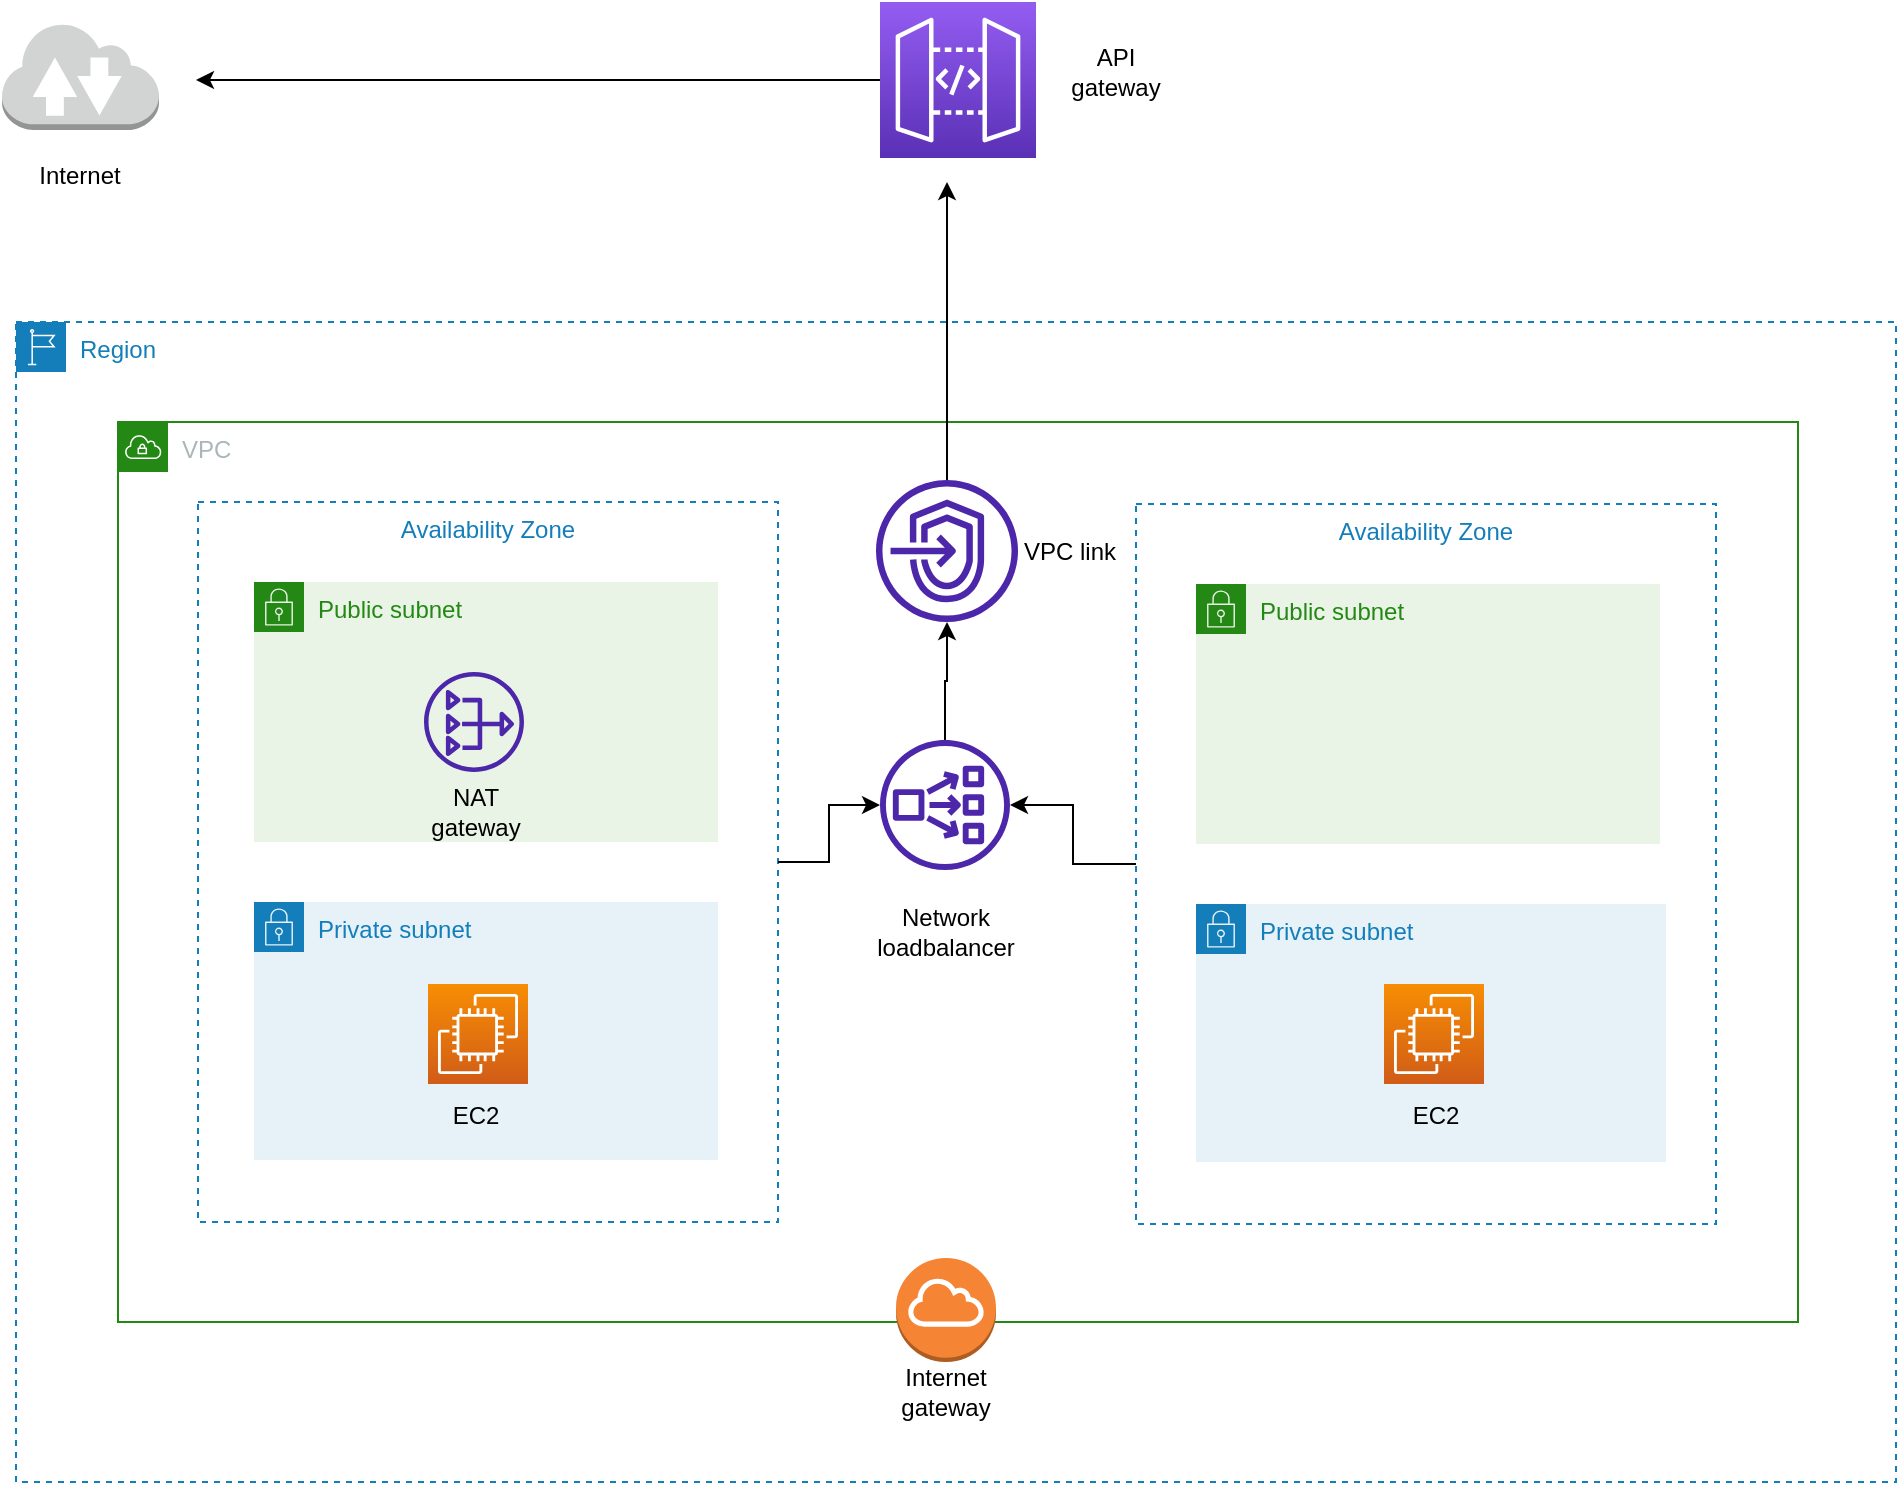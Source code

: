 <mxfile version="17.4.6" type="device"><diagram id="fiwlM8u__A1v0rEKNDjb" name="Page-1"><mxGraphModel dx="3020" dy="963" grid="1" gridSize="10" guides="1" tooltips="1" connect="1" arrows="1" fold="1" page="1" pageScale="1" pageWidth="850" pageHeight="1100" math="0" shadow="0"><root><mxCell id="0"/><mxCell id="1" parent="0"/><mxCell id="h3ytbkxeRhZx514z0JAF-1" value="VPC" style="points=[[0,0],[0.25,0],[0.5,0],[0.75,0],[1,0],[1,0.25],[1,0.5],[1,0.75],[1,1],[0.75,1],[0.5,1],[0.25,1],[0,1],[0,0.75],[0,0.5],[0,0.25]];outlineConnect=0;gradientColor=none;html=1;whiteSpace=wrap;fontSize=12;fontStyle=0;container=1;pointerEvents=0;collapsible=0;recursiveResize=0;shape=mxgraph.aws4.group;grIcon=mxgraph.aws4.group_vpc;strokeColor=#248814;fillColor=none;verticalAlign=top;align=left;spacingLeft=30;fontColor=#AAB7B8;dashed=0;" vertex="1" parent="1"><mxGeometry x="-219" y="280" width="840" height="450" as="geometry"/></mxCell><mxCell id="h3ytbkxeRhZx514z0JAF-4" value="" style="outlineConnect=0;dashed=0;verticalLabelPosition=bottom;verticalAlign=top;align=center;html=1;shape=mxgraph.aws3.internet_gateway;fillColor=#F58534;gradientColor=none;" vertex="1" parent="h3ytbkxeRhZx514z0JAF-1"><mxGeometry x="389" y="418" width="50" height="52" as="geometry"/></mxCell><mxCell id="h3ytbkxeRhZx514z0JAF-6" value="Public subnet" style="points=[[0,0],[0.25,0],[0.5,0],[0.75,0],[1,0],[1,0.25],[1,0.5],[1,0.75],[1,1],[0.75,1],[0.5,1],[0.25,1],[0,1],[0,0.75],[0,0.5],[0,0.25]];outlineConnect=0;gradientColor=none;html=1;whiteSpace=wrap;fontSize=12;fontStyle=0;container=1;pointerEvents=0;collapsible=0;recursiveResize=0;shape=mxgraph.aws4.group;grIcon=mxgraph.aws4.group_security_group;grStroke=0;strokeColor=#248814;fillColor=#E9F3E6;verticalAlign=top;align=left;spacingLeft=30;fontColor=#248814;dashed=0;" vertex="1" parent="1"><mxGeometry x="-151" y="360" width="232" height="130" as="geometry"/></mxCell><mxCell id="h3ytbkxeRhZx514z0JAF-2" value="Availability Zone" style="fillColor=none;strokeColor=#147EBA;dashed=1;verticalAlign=top;fontStyle=0;fontColor=#147EBA;" vertex="1" parent="h3ytbkxeRhZx514z0JAF-6"><mxGeometry x="-28" y="-40" width="290" height="360" as="geometry"/></mxCell><mxCell id="h3ytbkxeRhZx514z0JAF-9" value="Private subnet" style="points=[[0,0],[0.25,0],[0.5,0],[0.75,0],[1,0],[1,0.25],[1,0.5],[1,0.75],[1,1],[0.75,1],[0.5,1],[0.25,1],[0,1],[0,0.75],[0,0.5],[0,0.25]];outlineConnect=0;gradientColor=none;html=1;whiteSpace=wrap;fontSize=12;fontStyle=0;container=1;pointerEvents=0;collapsible=0;recursiveResize=0;shape=mxgraph.aws4.group;grIcon=mxgraph.aws4.group_security_group;grStroke=0;strokeColor=#147EBA;fillColor=#E6F2F8;verticalAlign=top;align=left;spacingLeft=30;fontColor=#147EBA;dashed=0;" vertex="1" parent="1"><mxGeometry x="-151" y="520" width="232" height="129" as="geometry"/></mxCell><mxCell id="h3ytbkxeRhZx514z0JAF-12" value="Public subnet" style="points=[[0,0],[0.25,0],[0.5,0],[0.75,0],[1,0],[1,0.25],[1,0.5],[1,0.75],[1,1],[0.75,1],[0.5,1],[0.25,1],[0,1],[0,0.75],[0,0.5],[0,0.25]];outlineConnect=0;gradientColor=none;html=1;whiteSpace=wrap;fontSize=12;fontStyle=0;container=1;pointerEvents=0;collapsible=0;recursiveResize=0;shape=mxgraph.aws4.group;grIcon=mxgraph.aws4.group_security_group;grStroke=0;strokeColor=#248814;fillColor=#E9F3E6;verticalAlign=top;align=left;spacingLeft=30;fontColor=#248814;dashed=0;" vertex="1" parent="1"><mxGeometry x="320" y="361" width="232" height="130" as="geometry"/></mxCell><mxCell id="h3ytbkxeRhZx514z0JAF-13" value="Availability Zone" style="fillColor=none;strokeColor=#147EBA;dashed=1;verticalAlign=top;fontStyle=0;fontColor=#147EBA;" vertex="1" parent="h3ytbkxeRhZx514z0JAF-12"><mxGeometry x="-30" y="-40" width="290" height="360" as="geometry"/></mxCell><mxCell id="h3ytbkxeRhZx514z0JAF-16" value="Private subnet" style="points=[[0,0],[0.25,0],[0.5,0],[0.75,0],[1,0],[1,0.25],[1,0.5],[1,0.75],[1,1],[0.75,1],[0.5,1],[0.25,1],[0,1],[0,0.75],[0,0.5],[0,0.25]];outlineConnect=0;gradientColor=none;html=1;whiteSpace=wrap;fontSize=12;fontStyle=0;container=1;pointerEvents=0;collapsible=0;recursiveResize=0;shape=mxgraph.aws4.group;grIcon=mxgraph.aws4.group_security_group;grStroke=0;strokeColor=#147EBA;fillColor=#E6F2F8;verticalAlign=top;align=left;spacingLeft=30;fontColor=#147EBA;dashed=0;" vertex="1" parent="1"><mxGeometry x="320" y="521" width="235" height="129" as="geometry"/></mxCell><mxCell id="h3ytbkxeRhZx514z0JAF-17" value="" style="sketch=0;outlineConnect=0;fontColor=#232F3E;gradientColor=none;fillColor=#4D27AA;strokeColor=none;dashed=0;verticalLabelPosition=bottom;verticalAlign=top;align=center;html=1;fontSize=12;fontStyle=0;aspect=fixed;pointerEvents=1;shape=mxgraph.aws4.nat_gateway;" vertex="1" parent="1"><mxGeometry x="-66" y="405" width="50" height="50" as="geometry"/></mxCell><mxCell id="h3ytbkxeRhZx514z0JAF-18" value="" style="sketch=0;points=[[0,0,0],[0.25,0,0],[0.5,0,0],[0.75,0,0],[1,0,0],[0,1,0],[0.25,1,0],[0.5,1,0],[0.75,1,0],[1,1,0],[0,0.25,0],[0,0.5,0],[0,0.75,0],[1,0.25,0],[1,0.5,0],[1,0.75,0]];outlineConnect=0;fontColor=#232F3E;gradientColor=#F78E04;gradientDirection=north;fillColor=#D05C17;strokeColor=#ffffff;dashed=0;verticalLabelPosition=bottom;verticalAlign=top;align=center;html=1;fontSize=12;fontStyle=0;aspect=fixed;shape=mxgraph.aws4.resourceIcon;resIcon=mxgraph.aws4.ec2;" vertex="1" parent="1"><mxGeometry x="414" y="561" width="50" height="50" as="geometry"/></mxCell><mxCell id="h3ytbkxeRhZx514z0JAF-19" value="" style="sketch=0;points=[[0,0,0],[0.25,0,0],[0.5,0,0],[0.75,0,0],[1,0,0],[0,1,0],[0.25,1,0],[0.5,1,0],[0.75,1,0],[1,1,0],[0,0.25,0],[0,0.5,0],[0,0.75,0],[1,0.25,0],[1,0.5,0],[1,0.75,0]];outlineConnect=0;fontColor=#232F3E;gradientColor=#F78E04;gradientDirection=north;fillColor=#D05C17;strokeColor=#ffffff;dashed=0;verticalLabelPosition=bottom;verticalAlign=top;align=center;html=1;fontSize=12;fontStyle=0;aspect=fixed;shape=mxgraph.aws4.resourceIcon;resIcon=mxgraph.aws4.ec2;" vertex="1" parent="1"><mxGeometry x="-64" y="561" width="50" height="50" as="geometry"/></mxCell><mxCell id="h3ytbkxeRhZx514z0JAF-32" value="" style="edgeStyle=orthogonalEdgeStyle;rounded=0;orthogonalLoop=1;jettySize=auto;html=1;" edge="1" parent="1" source="h3ytbkxeRhZx514z0JAF-20" target="h3ytbkxeRhZx514z0JAF-25"><mxGeometry relative="1" as="geometry"/></mxCell><mxCell id="h3ytbkxeRhZx514z0JAF-20" value="" style="sketch=0;outlineConnect=0;fontColor=#232F3E;gradientColor=none;fillColor=#4D27AA;strokeColor=none;dashed=0;verticalLabelPosition=bottom;verticalAlign=top;align=center;html=1;fontSize=12;fontStyle=0;aspect=fixed;pointerEvents=1;shape=mxgraph.aws4.network_load_balancer;" vertex="1" parent="1"><mxGeometry x="162" y="439" width="65" height="65" as="geometry"/></mxCell><mxCell id="h3ytbkxeRhZx514z0JAF-21" value="Region" style="points=[[0,0],[0.25,0],[0.5,0],[0.75,0],[1,0],[1,0.25],[1,0.5],[1,0.75],[1,1],[0.75,1],[0.5,1],[0.25,1],[0,1],[0,0.75],[0,0.5],[0,0.25]];outlineConnect=0;gradientColor=none;html=1;whiteSpace=wrap;fontSize=12;fontStyle=0;container=1;pointerEvents=0;collapsible=0;recursiveResize=0;shape=mxgraph.aws4.group;grIcon=mxgraph.aws4.group_region;strokeColor=#147EBA;fillColor=none;verticalAlign=top;align=left;spacingLeft=30;fontColor=#147EBA;dashed=1;" vertex="1" parent="1"><mxGeometry x="-270" y="230" width="940" height="580" as="geometry"/></mxCell><mxCell id="h3ytbkxeRhZx514z0JAF-40" value="VPC link" style="text;html=1;strokeColor=none;fillColor=none;align=center;verticalAlign=middle;whiteSpace=wrap;rounded=0;" vertex="1" parent="h3ytbkxeRhZx514z0JAF-21"><mxGeometry x="497" y="99.5" width="60" height="30" as="geometry"/></mxCell><mxCell id="h3ytbkxeRhZx514z0JAF-41" value="Network&lt;br&gt;loadbalancer&lt;br&gt;" style="text;html=1;strokeColor=none;fillColor=none;align=center;verticalAlign=middle;whiteSpace=wrap;rounded=0;" vertex="1" parent="h3ytbkxeRhZx514z0JAF-21"><mxGeometry x="434.5" y="290" width="60" height="30" as="geometry"/></mxCell><mxCell id="h3ytbkxeRhZx514z0JAF-42" value="NAT gateway" style="text;html=1;strokeColor=none;fillColor=none;align=center;verticalAlign=middle;whiteSpace=wrap;rounded=0;" vertex="1" parent="h3ytbkxeRhZx514z0JAF-21"><mxGeometry x="200" y="230" width="60" height="30" as="geometry"/></mxCell><mxCell id="h3ytbkxeRhZx514z0JAF-43" value="EC2" style="text;html=1;strokeColor=none;fillColor=none;align=center;verticalAlign=middle;whiteSpace=wrap;rounded=0;" vertex="1" parent="h3ytbkxeRhZx514z0JAF-21"><mxGeometry x="200" y="382" width="60" height="30" as="geometry"/></mxCell><mxCell id="h3ytbkxeRhZx514z0JAF-44" value="EC2" style="text;html=1;strokeColor=none;fillColor=none;align=center;verticalAlign=middle;whiteSpace=wrap;rounded=0;" vertex="1" parent="h3ytbkxeRhZx514z0JAF-21"><mxGeometry x="680" y="382" width="60" height="30" as="geometry"/></mxCell><mxCell id="h3ytbkxeRhZx514z0JAF-45" value="Internet gateway" style="text;html=1;strokeColor=none;fillColor=none;align=center;verticalAlign=middle;whiteSpace=wrap;rounded=0;" vertex="1" parent="h3ytbkxeRhZx514z0JAF-21"><mxGeometry x="434.5" y="520" width="60" height="30" as="geometry"/></mxCell><mxCell id="h3ytbkxeRhZx514z0JAF-31" style="edgeStyle=orthogonalEdgeStyle;rounded=0;orthogonalLoop=1;jettySize=auto;html=1;" edge="1" parent="1" source="h3ytbkxeRhZx514z0JAF-25"><mxGeometry relative="1" as="geometry"><mxPoint x="195.5" y="160" as="targetPoint"/></mxGeometry></mxCell><mxCell id="h3ytbkxeRhZx514z0JAF-25" value="" style="sketch=0;outlineConnect=0;fontColor=#232F3E;gradientColor=none;fillColor=#4D27AA;strokeColor=none;dashed=0;verticalLabelPosition=bottom;verticalAlign=top;align=center;html=1;fontSize=12;fontStyle=0;aspect=fixed;pointerEvents=1;shape=mxgraph.aws4.endpoints;" vertex="1" parent="1"><mxGeometry x="160" y="309" width="71" height="71" as="geometry"/></mxCell><mxCell id="h3ytbkxeRhZx514z0JAF-28" style="edgeStyle=orthogonalEdgeStyle;rounded=0;orthogonalLoop=1;jettySize=auto;html=1;" edge="1" parent="1" source="h3ytbkxeRhZx514z0JAF-22"><mxGeometry relative="1" as="geometry"><mxPoint x="-180" y="109" as="targetPoint"/></mxGeometry></mxCell><mxCell id="h3ytbkxeRhZx514z0JAF-22" value="" style="sketch=0;points=[[0,0,0],[0.25,0,0],[0.5,0,0],[0.75,0,0],[1,0,0],[0,1,0],[0.25,1,0],[0.5,1,0],[0.75,1,0],[1,1,0],[0,0.25,0],[0,0.5,0],[0,0.75,0],[1,0.25,0],[1,0.5,0],[1,0.75,0]];outlineConnect=0;fontColor=#232F3E;gradientColor=#945DF2;gradientDirection=north;fillColor=#5A30B5;strokeColor=#ffffff;dashed=0;verticalLabelPosition=bottom;verticalAlign=top;align=center;html=1;fontSize=12;fontStyle=0;aspect=fixed;shape=mxgraph.aws4.resourceIcon;resIcon=mxgraph.aws4.api_gateway;" vertex="1" parent="1"><mxGeometry x="162" y="70" width="78" height="78" as="geometry"/></mxCell><mxCell id="h3ytbkxeRhZx514z0JAF-26" value="" style="outlineConnect=0;dashed=0;verticalLabelPosition=bottom;verticalAlign=top;align=center;html=1;shape=mxgraph.aws3.internet_2;fillColor=#D2D3D3;gradientColor=none;" vertex="1" parent="1"><mxGeometry x="-277" y="80" width="78.5" height="54" as="geometry"/></mxCell><mxCell id="h3ytbkxeRhZx514z0JAF-35" value="" style="edgeStyle=orthogonalEdgeStyle;rounded=0;orthogonalLoop=1;jettySize=auto;html=1;" edge="1" parent="1" source="h3ytbkxeRhZx514z0JAF-2" target="h3ytbkxeRhZx514z0JAF-20"><mxGeometry relative="1" as="geometry"/></mxCell><mxCell id="h3ytbkxeRhZx514z0JAF-37" value="" style="edgeStyle=orthogonalEdgeStyle;rounded=0;orthogonalLoop=1;jettySize=auto;html=1;" edge="1" parent="1" source="h3ytbkxeRhZx514z0JAF-13" target="h3ytbkxeRhZx514z0JAF-20"><mxGeometry relative="1" as="geometry"/></mxCell><mxCell id="h3ytbkxeRhZx514z0JAF-38" value="Internet" style="text;html=1;strokeColor=none;fillColor=none;align=center;verticalAlign=middle;whiteSpace=wrap;rounded=0;" vertex="1" parent="1"><mxGeometry x="-268" y="142" width="60" height="30" as="geometry"/></mxCell><mxCell id="h3ytbkxeRhZx514z0JAF-39" value="API gateway" style="text;html=1;strokeColor=none;fillColor=none;align=center;verticalAlign=middle;whiteSpace=wrap;rounded=0;" vertex="1" parent="1"><mxGeometry x="250" y="90" width="60" height="30" as="geometry"/></mxCell></root></mxGraphModel></diagram></mxfile>